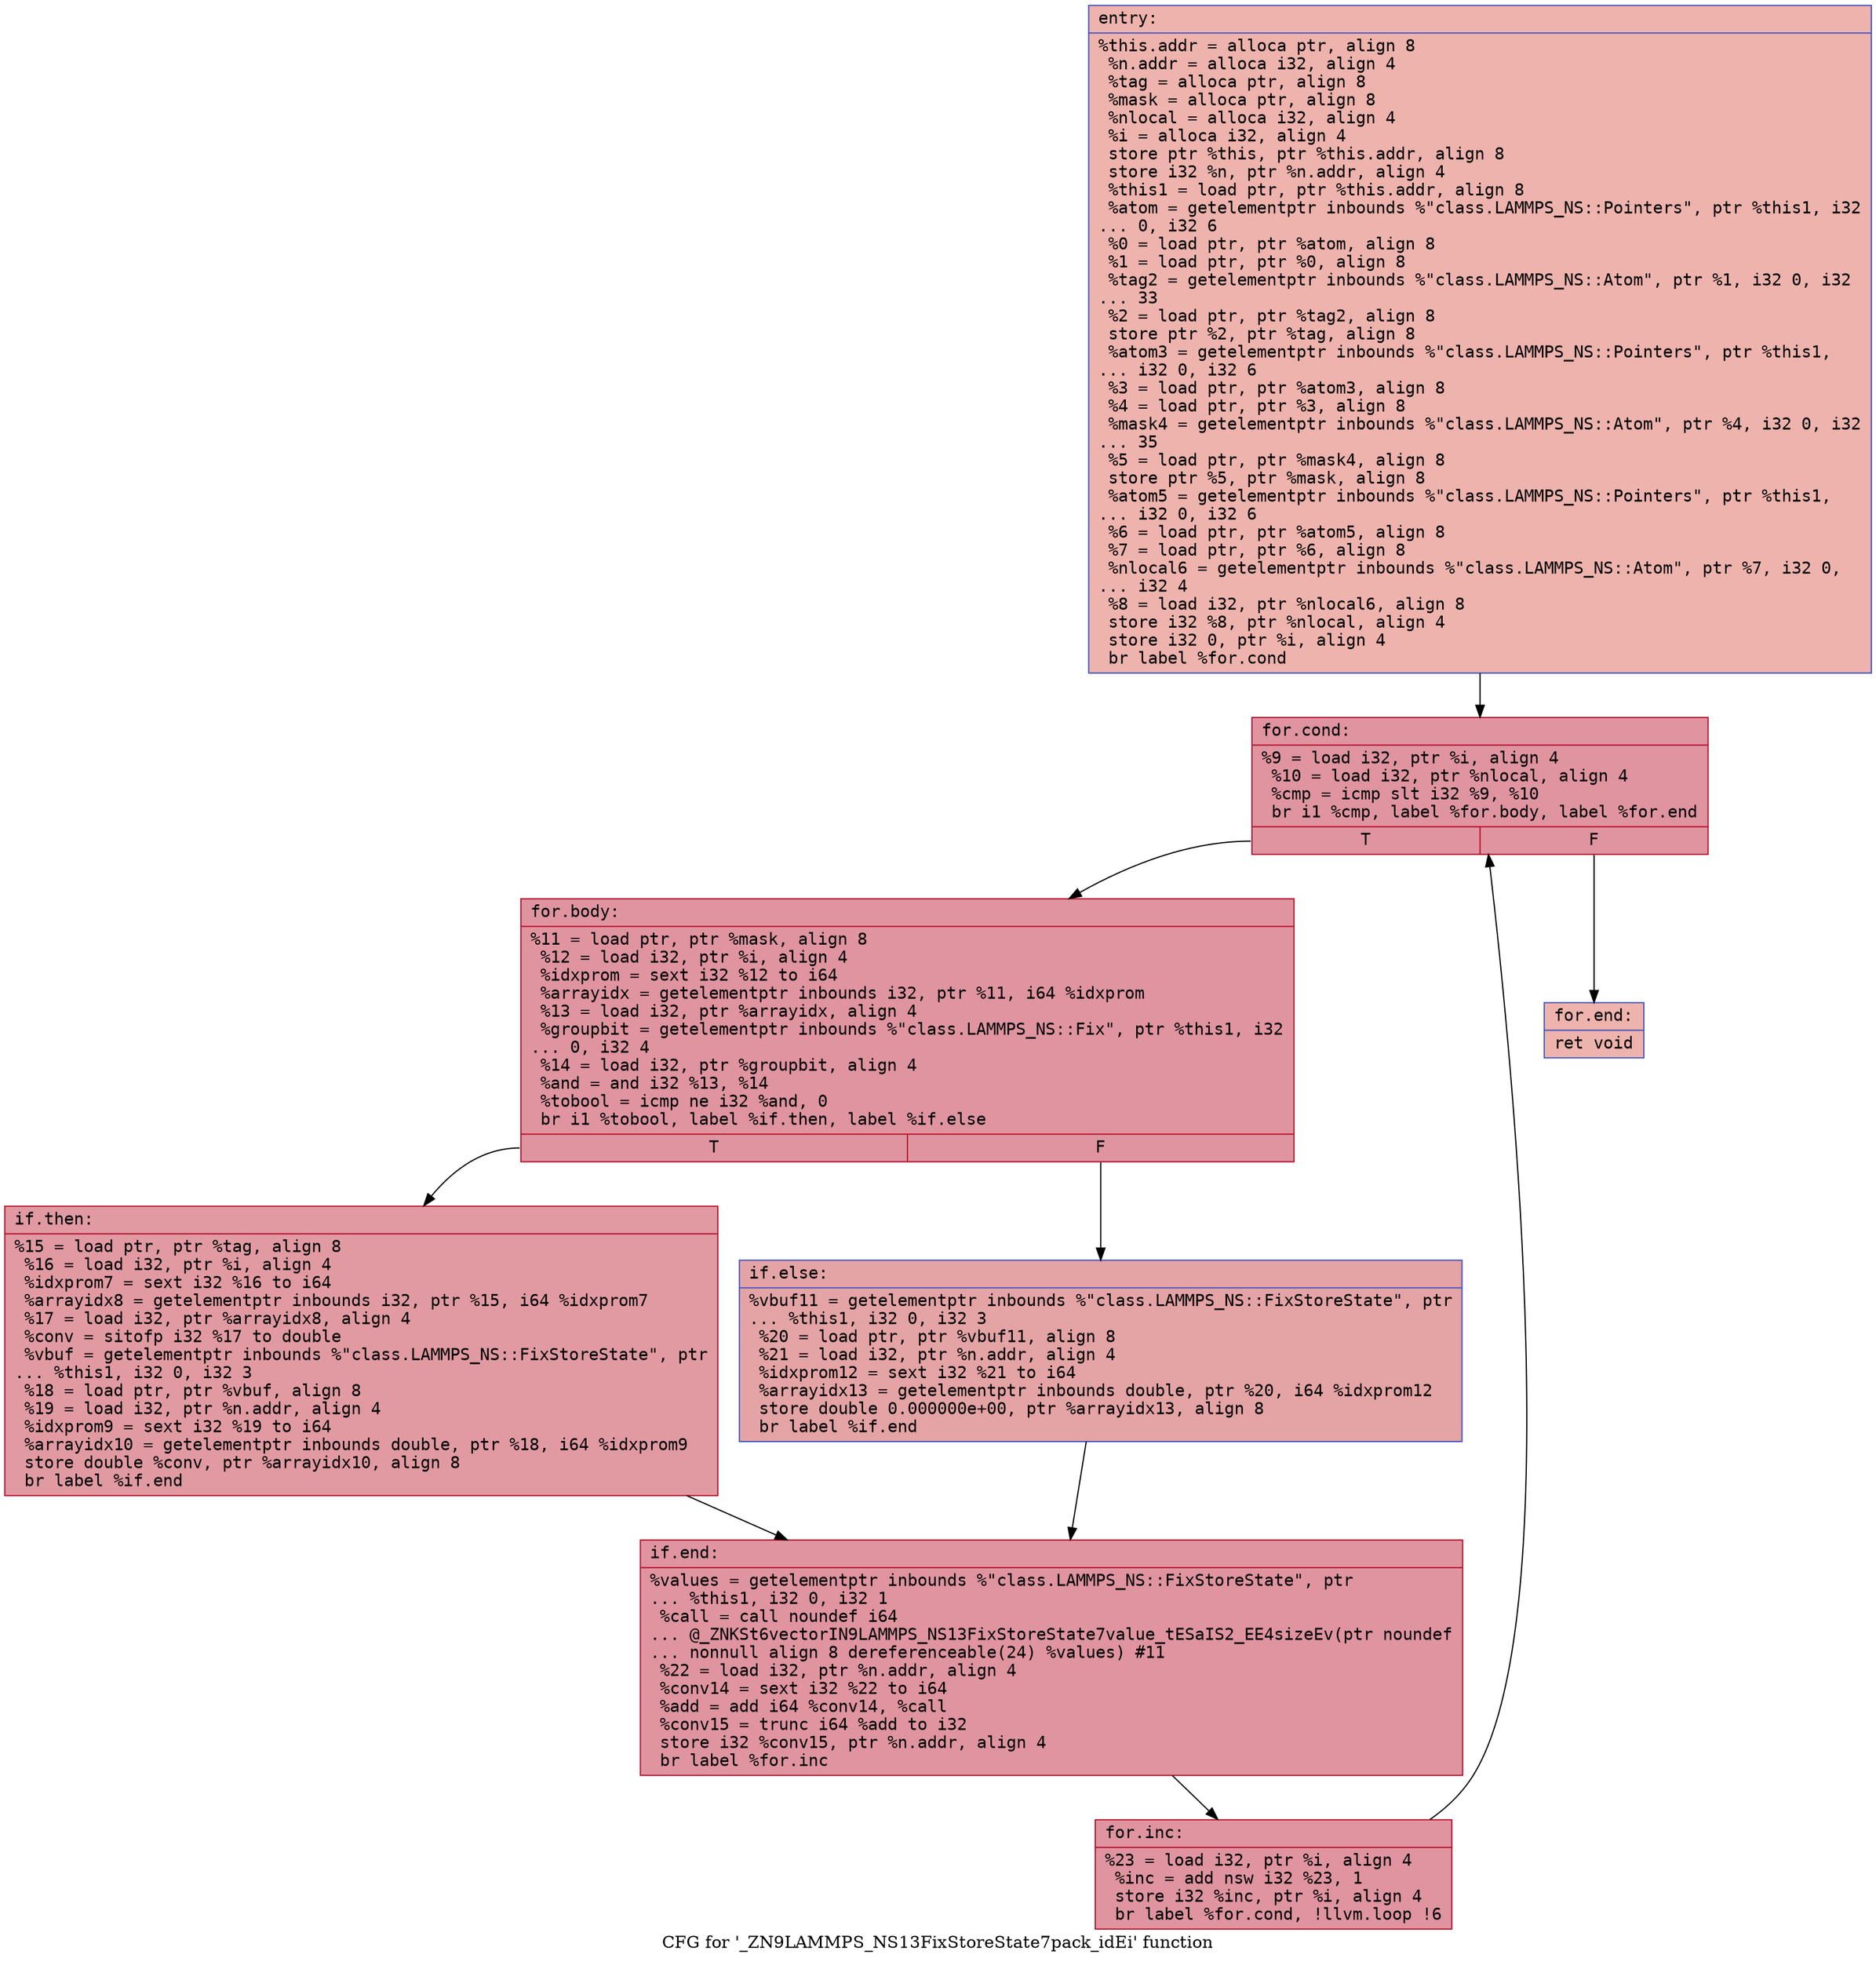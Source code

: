 digraph "CFG for '_ZN9LAMMPS_NS13FixStoreState7pack_idEi' function" {
	label="CFG for '_ZN9LAMMPS_NS13FixStoreState7pack_idEi' function";

	Node0x55b564853380 [shape=record,color="#3d50c3ff", style=filled, fillcolor="#d6524470" fontname="Courier",label="{entry:\l|  %this.addr = alloca ptr, align 8\l  %n.addr = alloca i32, align 4\l  %tag = alloca ptr, align 8\l  %mask = alloca ptr, align 8\l  %nlocal = alloca i32, align 4\l  %i = alloca i32, align 4\l  store ptr %this, ptr %this.addr, align 8\l  store i32 %n, ptr %n.addr, align 4\l  %this1 = load ptr, ptr %this.addr, align 8\l  %atom = getelementptr inbounds %\"class.LAMMPS_NS::Pointers\", ptr %this1, i32\l... 0, i32 6\l  %0 = load ptr, ptr %atom, align 8\l  %1 = load ptr, ptr %0, align 8\l  %tag2 = getelementptr inbounds %\"class.LAMMPS_NS::Atom\", ptr %1, i32 0, i32\l... 33\l  %2 = load ptr, ptr %tag2, align 8\l  store ptr %2, ptr %tag, align 8\l  %atom3 = getelementptr inbounds %\"class.LAMMPS_NS::Pointers\", ptr %this1,\l... i32 0, i32 6\l  %3 = load ptr, ptr %atom3, align 8\l  %4 = load ptr, ptr %3, align 8\l  %mask4 = getelementptr inbounds %\"class.LAMMPS_NS::Atom\", ptr %4, i32 0, i32\l... 35\l  %5 = load ptr, ptr %mask4, align 8\l  store ptr %5, ptr %mask, align 8\l  %atom5 = getelementptr inbounds %\"class.LAMMPS_NS::Pointers\", ptr %this1,\l... i32 0, i32 6\l  %6 = load ptr, ptr %atom5, align 8\l  %7 = load ptr, ptr %6, align 8\l  %nlocal6 = getelementptr inbounds %\"class.LAMMPS_NS::Atom\", ptr %7, i32 0,\l... i32 4\l  %8 = load i32, ptr %nlocal6, align 8\l  store i32 %8, ptr %nlocal, align 4\l  store i32 0, ptr %i, align 4\l  br label %for.cond\l}"];
	Node0x55b564853380 -> Node0x55b5649056e0[tooltip="entry -> for.cond\nProbability 100.00%" ];
	Node0x55b5649056e0 [shape=record,color="#b70d28ff", style=filled, fillcolor="#b70d2870" fontname="Courier",label="{for.cond:\l|  %9 = load i32, ptr %i, align 4\l  %10 = load i32, ptr %nlocal, align 4\l  %cmp = icmp slt i32 %9, %10\l  br i1 %cmp, label %for.body, label %for.end\l|{<s0>T|<s1>F}}"];
	Node0x55b5649056e0:s0 -> Node0x55b564905910[tooltip="for.cond -> for.body\nProbability 96.88%" ];
	Node0x55b5649056e0:s1 -> Node0x55b564905990[tooltip="for.cond -> for.end\nProbability 3.12%" ];
	Node0x55b564905910 [shape=record,color="#b70d28ff", style=filled, fillcolor="#b70d2870" fontname="Courier",label="{for.body:\l|  %11 = load ptr, ptr %mask, align 8\l  %12 = load i32, ptr %i, align 4\l  %idxprom = sext i32 %12 to i64\l  %arrayidx = getelementptr inbounds i32, ptr %11, i64 %idxprom\l  %13 = load i32, ptr %arrayidx, align 4\l  %groupbit = getelementptr inbounds %\"class.LAMMPS_NS::Fix\", ptr %this1, i32\l... 0, i32 4\l  %14 = load i32, ptr %groupbit, align 4\l  %and = and i32 %13, %14\l  %tobool = icmp ne i32 %and, 0\l  br i1 %tobool, label %if.then, label %if.else\l|{<s0>T|<s1>F}}"];
	Node0x55b564905910:s0 -> Node0x55b564906370[tooltip="for.body -> if.then\nProbability 62.50%" ];
	Node0x55b564905910:s1 -> Node0x55b5649063e0[tooltip="for.body -> if.else\nProbability 37.50%" ];
	Node0x55b564906370 [shape=record,color="#b70d28ff", style=filled, fillcolor="#bb1b2c70" fontname="Courier",label="{if.then:\l|  %15 = load ptr, ptr %tag, align 8\l  %16 = load i32, ptr %i, align 4\l  %idxprom7 = sext i32 %16 to i64\l  %arrayidx8 = getelementptr inbounds i32, ptr %15, i64 %idxprom7\l  %17 = load i32, ptr %arrayidx8, align 4\l  %conv = sitofp i32 %17 to double\l  %vbuf = getelementptr inbounds %\"class.LAMMPS_NS::FixStoreState\", ptr\l... %this1, i32 0, i32 3\l  %18 = load ptr, ptr %vbuf, align 8\l  %19 = load i32, ptr %n.addr, align 4\l  %idxprom9 = sext i32 %19 to i64\l  %arrayidx10 = getelementptr inbounds double, ptr %18, i64 %idxprom9\l  store double %conv, ptr %arrayidx10, align 8\l  br label %if.end\l}"];
	Node0x55b564906370 -> Node0x55b56493d280[tooltip="if.then -> if.end\nProbability 100.00%" ];
	Node0x55b5649063e0 [shape=record,color="#3d50c3ff", style=filled, fillcolor="#c32e3170" fontname="Courier",label="{if.else:\l|  %vbuf11 = getelementptr inbounds %\"class.LAMMPS_NS::FixStoreState\", ptr\l... %this1, i32 0, i32 3\l  %20 = load ptr, ptr %vbuf11, align 8\l  %21 = load i32, ptr %n.addr, align 4\l  %idxprom12 = sext i32 %21 to i64\l  %arrayidx13 = getelementptr inbounds double, ptr %20, i64 %idxprom12\l  store double 0.000000e+00, ptr %arrayidx13, align 8\l  br label %if.end\l}"];
	Node0x55b5649063e0 -> Node0x55b56493d280[tooltip="if.else -> if.end\nProbability 100.00%" ];
	Node0x55b56493d280 [shape=record,color="#b70d28ff", style=filled, fillcolor="#b70d2870" fontname="Courier",label="{if.end:\l|  %values = getelementptr inbounds %\"class.LAMMPS_NS::FixStoreState\", ptr\l... %this1, i32 0, i32 1\l  %call = call noundef i64\l... @_ZNKSt6vectorIN9LAMMPS_NS13FixStoreState7value_tESaIS2_EE4sizeEv(ptr noundef\l... nonnull align 8 dereferenceable(24) %values) #11\l  %22 = load i32, ptr %n.addr, align 4\l  %conv14 = sext i32 %22 to i64\l  %add = add i64 %conv14, %call\l  %conv15 = trunc i64 %add to i32\l  store i32 %conv15, ptr %n.addr, align 4\l  br label %for.inc\l}"];
	Node0x55b56493d280 -> Node0x55b56493d8a0[tooltip="if.end -> for.inc\nProbability 100.00%" ];
	Node0x55b56493d8a0 [shape=record,color="#b70d28ff", style=filled, fillcolor="#b70d2870" fontname="Courier",label="{for.inc:\l|  %23 = load i32, ptr %i, align 4\l  %inc = add nsw i32 %23, 1\l  store i32 %inc, ptr %i, align 4\l  br label %for.cond, !llvm.loop !6\l}"];
	Node0x55b56493d8a0 -> Node0x55b5649056e0[tooltip="for.inc -> for.cond\nProbability 100.00%" ];
	Node0x55b564905990 [shape=record,color="#3d50c3ff", style=filled, fillcolor="#d6524470" fontname="Courier",label="{for.end:\l|  ret void\l}"];
}
